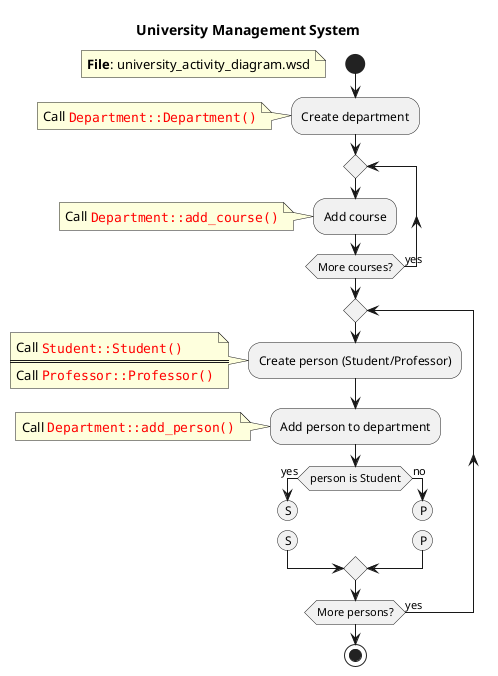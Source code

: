 @startuml "University Management System"
title University Management System



start 
floating note left: <b>File</b>: university_activity_diagram.wsd


:Create department;
note left
Call <color:red>""Department::Department()""
end note


repeat
:Add course;
note left
Call <color:red>""Department::add_course()""
end note

repeat while (More courses?) is (yes)

repeat
:Create person (Student/Professor);
note left
Call <color:red>""Student::Student()""
====
Call <color:red>""Professor::Professor()""
end note
:Add person to department;
note left
Call <color:red>""Department::add_person()""
end note

if (person is Student) then (yes)

    (S)
    detach
    (S)
else (no)
    (P)
    detach
    (P)
endif
repeat while (More persons?) is (yes)

stop


@enduml